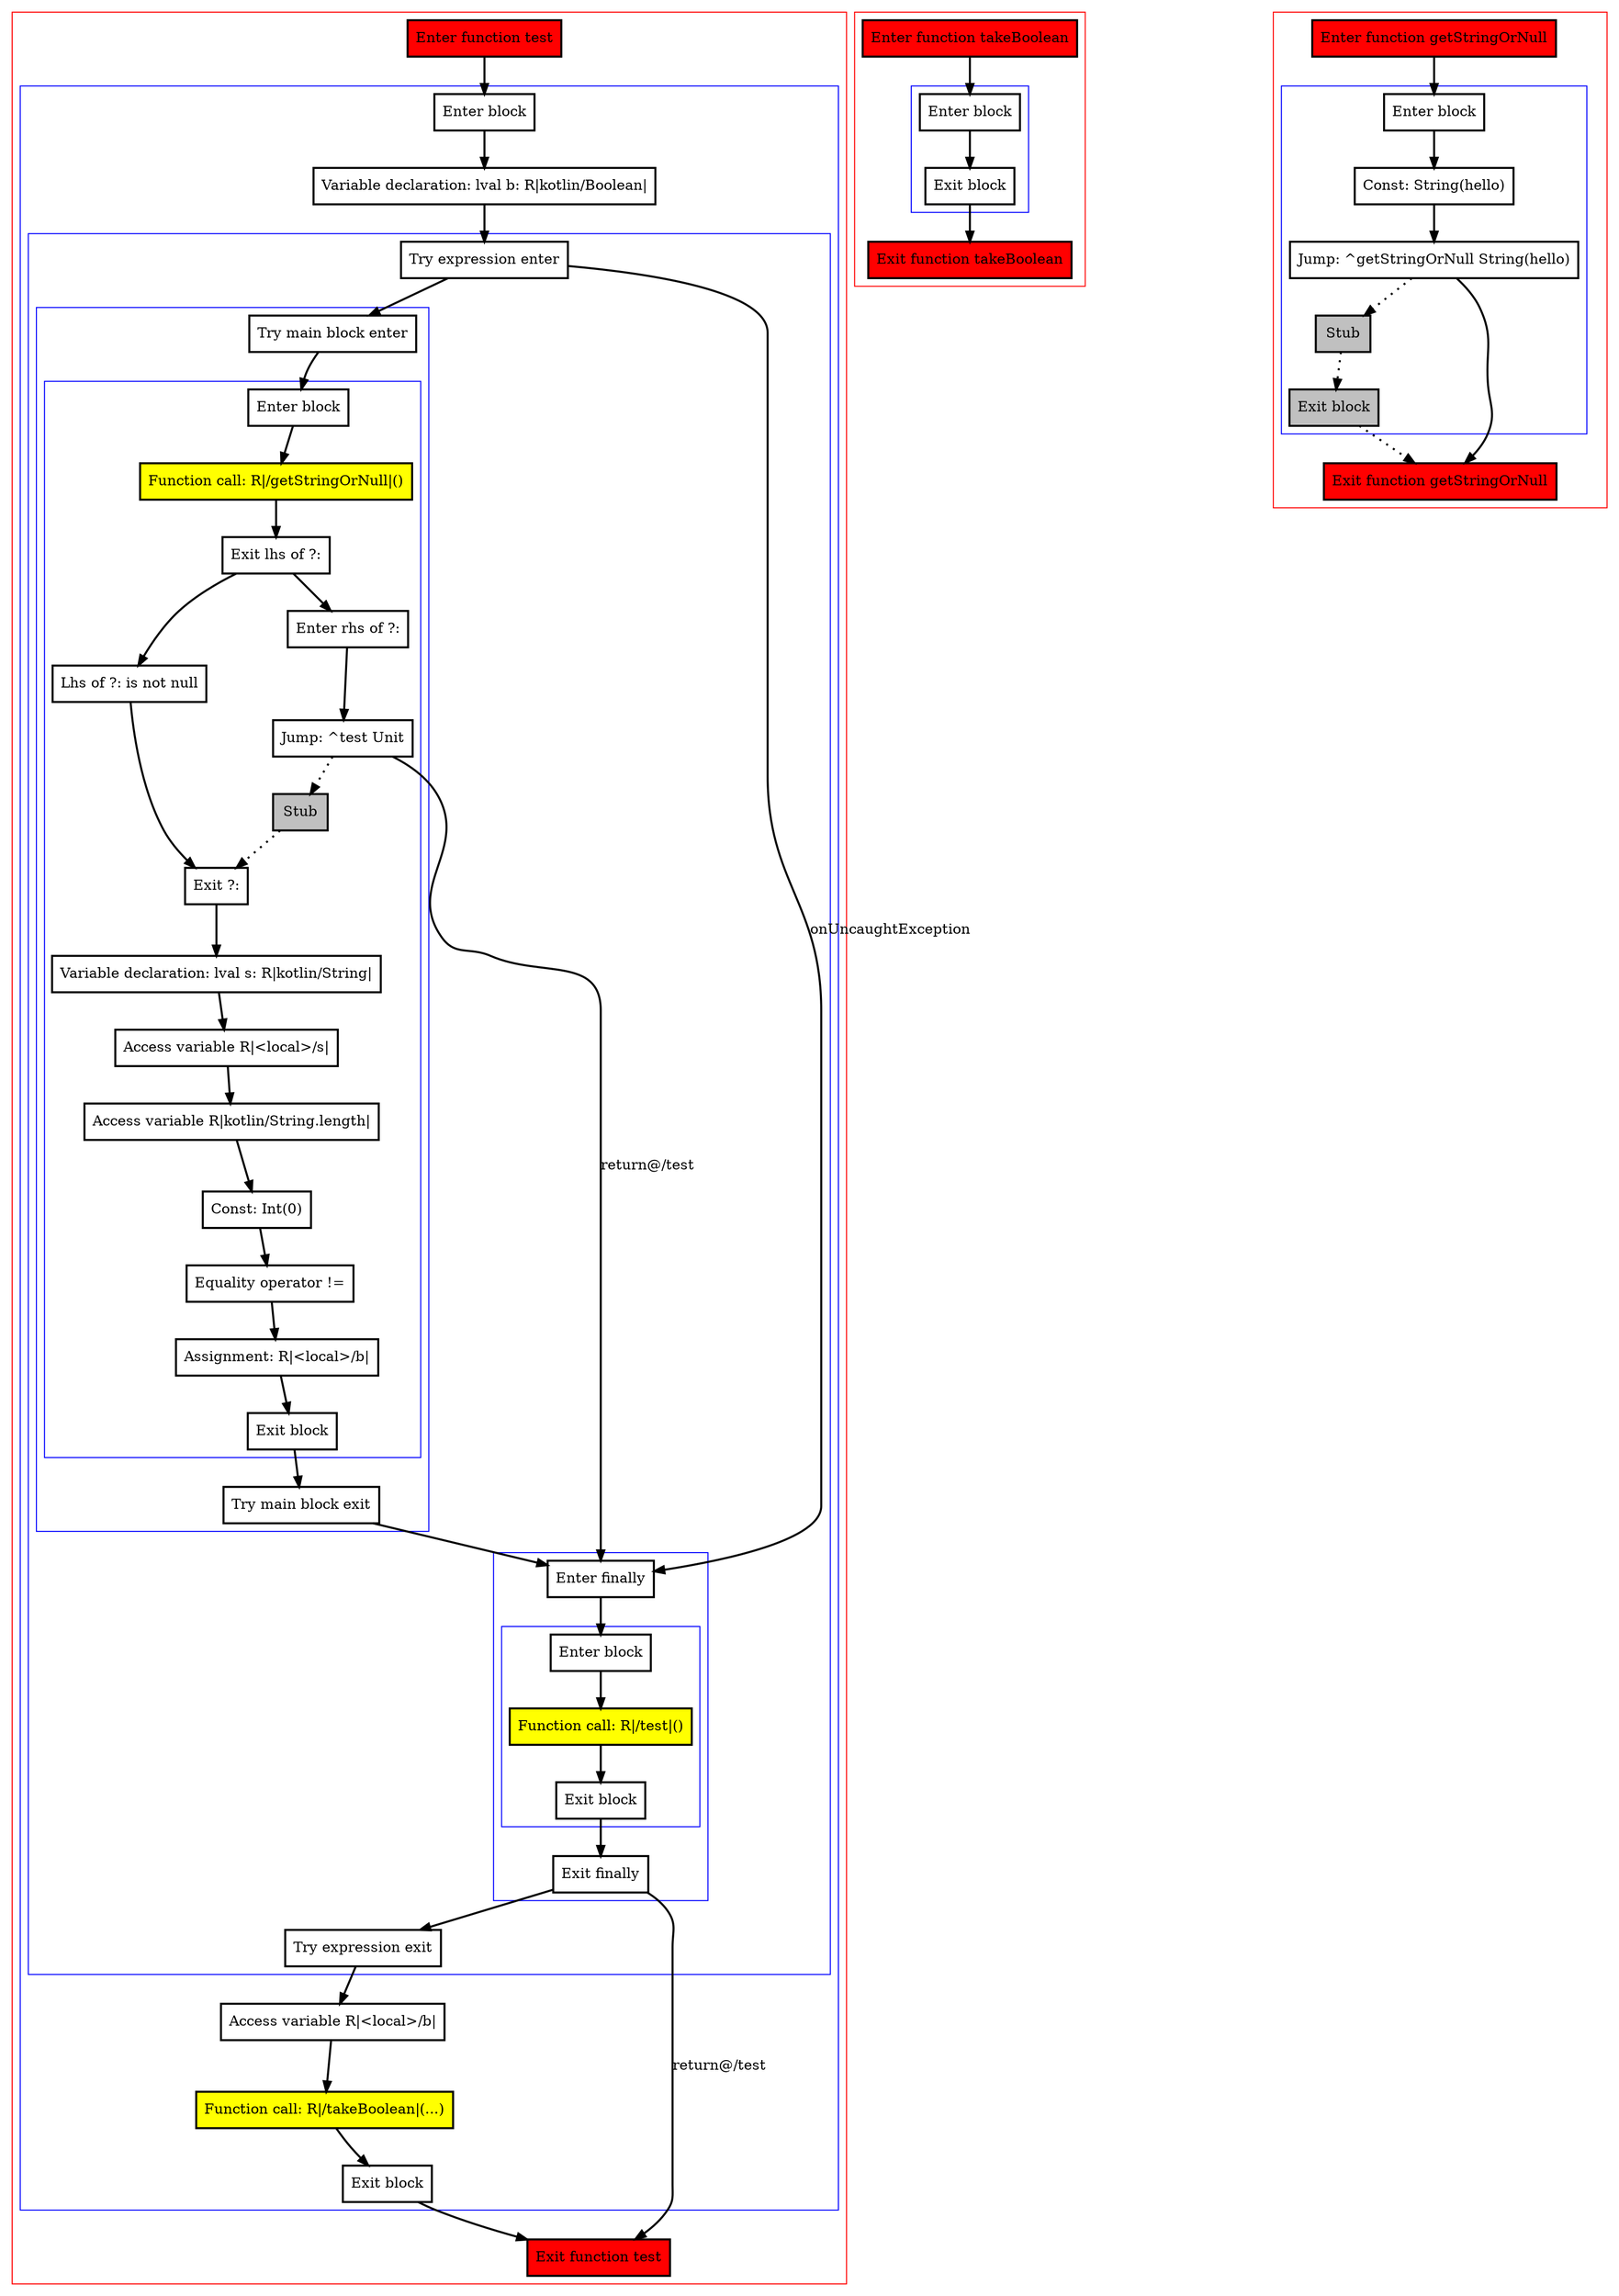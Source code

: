 digraph variableInitializedInTryBlock_kt {
    graph [nodesep=3]
    node [shape=box penwidth=2]
    edge [penwidth=2]

    subgraph cluster_0 {
        color=red
        0 [label="Enter function test" style="filled" fillcolor=red];
        subgraph cluster_1 {
            color=blue
            1 [label="Enter block"];
            2 [label="Variable declaration: lval b: R|kotlin/Boolean|"];
            subgraph cluster_2 {
                color=blue
                3 [label="Try expression enter"];
                subgraph cluster_3 {
                    color=blue
                    4 [label="Try main block enter"];
                    subgraph cluster_4 {
                        color=blue
                        5 [label="Enter block"];
                        6 [label="Function call: R|/getStringOrNull|()" style="filled" fillcolor=yellow];
                        7 [label="Exit lhs of ?:"];
                        8 [label="Enter rhs of ?:"];
                        9 [label="Jump: ^test Unit"];
                        10 [label="Stub" style="filled" fillcolor=gray];
                        11 [label="Lhs of ?: is not null"];
                        12 [label="Exit ?:"];
                        13 [label="Variable declaration: lval s: R|kotlin/String|"];
                        14 [label="Access variable R|<local>/s|"];
                        15 [label="Access variable R|kotlin/String.length|"];
                        16 [label="Const: Int(0)"];
                        17 [label="Equality operator !="];
                        18 [label="Assignment: R|<local>/b|"];
                        19 [label="Exit block"];
                    }
                    20 [label="Try main block exit"];
                }
                subgraph cluster_5 {
                    color=blue
                    21 [label="Enter finally"];
                    subgraph cluster_6 {
                        color=blue
                        22 [label="Enter block"];
                        23 [label="Function call: R|/test|()" style="filled" fillcolor=yellow];
                        24 [label="Exit block"];
                    }
                    25 [label="Exit finally"];
                }
                26 [label="Try expression exit"];
            }
            27 [label="Access variable R|<local>/b|"];
            28 [label="Function call: R|/takeBoolean|(...)" style="filled" fillcolor=yellow];
            29 [label="Exit block"];
        }
        30 [label="Exit function test" style="filled" fillcolor=red];
    }
    0 -> {1};
    1 -> {2};
    2 -> {3};
    3 -> {4};
    3 -> {21}    [label=onUncaughtException];
    4 -> {5};
    5 -> {6};
    6 -> {7};
    7 -> {11 8};
    8 -> {9};
    9 -> {21}    [label="return@/test"];
    9 -> {10} [style=dotted];
    10 -> {12} [style=dotted];
    11 -> {12};
    12 -> {13};
    13 -> {14};
    14 -> {15};
    15 -> {16};
    16 -> {17};
    17 -> {18};
    18 -> {19};
    19 -> {20};
    20 -> {21};
    21 -> {22};
    22 -> {23};
    23 -> {24};
    24 -> {25};
    25 -> {26};
    25 -> {30}    [label="return@/test"];
    26 -> {27};
    27 -> {28};
    28 -> {29};
    29 -> {30};

    subgraph cluster_7 {
        color=red
        31 [label="Enter function takeBoolean" style="filled" fillcolor=red];
        subgraph cluster_8 {
            color=blue
            32 [label="Enter block"];
            33 [label="Exit block"];
        }
        34 [label="Exit function takeBoolean" style="filled" fillcolor=red];
    }
    31 -> {32};
    32 -> {33};
    33 -> {34};

    subgraph cluster_9 {
        color=red
        35 [label="Enter function getStringOrNull" style="filled" fillcolor=red];
        subgraph cluster_10 {
            color=blue
            36 [label="Enter block"];
            37 [label="Const: String(hello)"];
            38 [label="Jump: ^getStringOrNull String(hello)"];
            39 [label="Stub" style="filled" fillcolor=gray];
            40 [label="Exit block" style="filled" fillcolor=gray];
        }
        41 [label="Exit function getStringOrNull" style="filled" fillcolor=red];
    }
    35 -> {36};
    36 -> {37};
    37 -> {38};
    38 -> {41};
    38 -> {39} [style=dotted];
    39 -> {40} [style=dotted];
    40 -> {41} [style=dotted];

}
